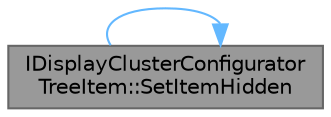 digraph "IDisplayClusterConfiguratorTreeItem::SetItemHidden"
{
 // INTERACTIVE_SVG=YES
 // LATEX_PDF_SIZE
  bgcolor="transparent";
  edge [fontname=Helvetica,fontsize=10,labelfontname=Helvetica,labelfontsize=10];
  node [fontname=Helvetica,fontsize=10,shape=box,height=0.2,width=0.4];
  rankdir="LR";
  Node1 [id="Node000001",label="IDisplayClusterConfigurator\lTreeItem::SetItemHidden",height=0.2,width=0.4,color="gray40", fillcolor="grey60", style="filled", fontcolor="black",tooltip="Sets the item's visibility."];
  Node1 -> Node1 [id="edge1_Node000001_Node000001",color="steelblue1",style="solid",tooltip=" "];
}
